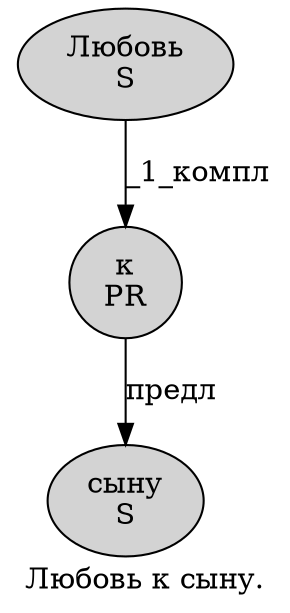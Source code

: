 digraph SENTENCE_1762 {
	graph [label="Любовь к сыну."]
	node [style=filled]
		0 [label="Любовь
S" color="" fillcolor=lightgray penwidth=1 shape=ellipse]
		1 [label="к
PR" color="" fillcolor=lightgray penwidth=1 shape=ellipse]
		2 [label="сыну
S" color="" fillcolor=lightgray penwidth=1 shape=ellipse]
			1 -> 2 [label="предл"]
			0 -> 1 [label="_1_компл"]
}